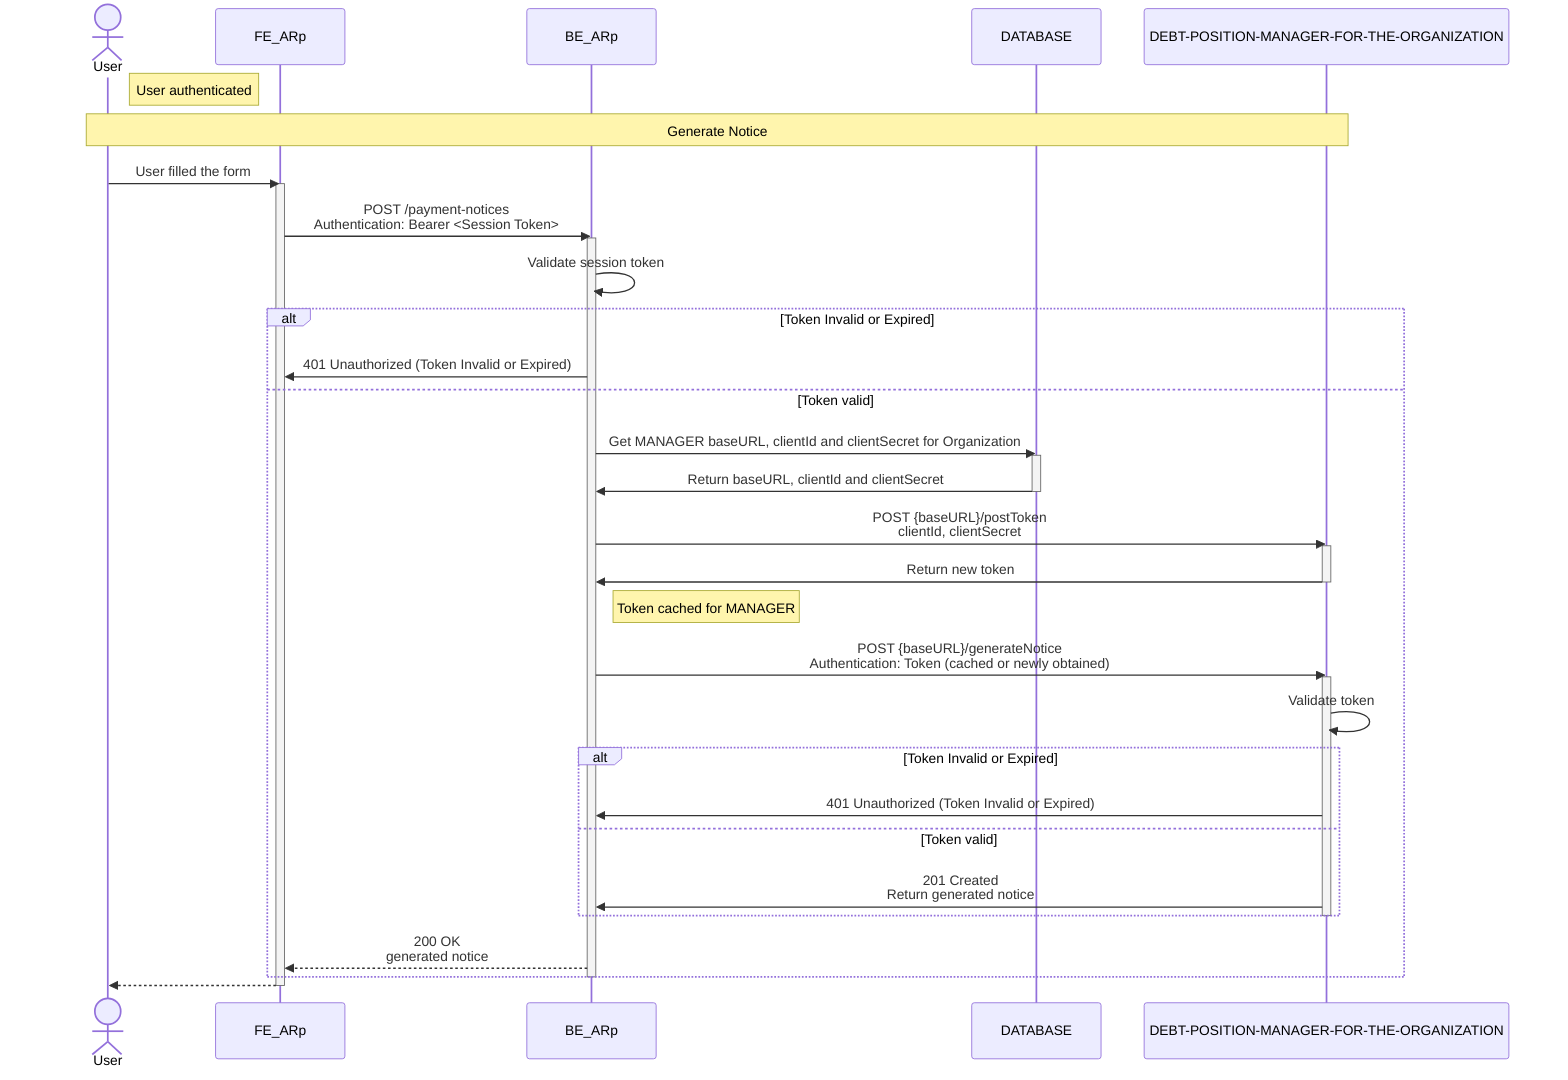 sequenceDiagram

actor User
participant FE_ARp
participant BE_ARp
participant DB as DATABASE
participant MANAGER as DEBT-POSITION-MANAGER-FOR-THE-ORGANIZATION

note right of User: User authenticated
note over User, MANAGER : Generate Notice
User ->> FE_ARp : User filled the form
activate FE_ARp
    FE_ARp ->> BE_ARp : POST /payment-notices <br> Authentication: Bearer <Session Token>
    activate BE_ARp
        BE_ARp ->> BE_ARp : Validate session token
        alt Token Invalid or Expired
            BE_ARp ->> FE_ARp : 401 Unauthorized (Token Invalid or Expired)
        else Token valid
            BE_ARp ->> DB : Get MANAGER baseURL, clientId and clientSecret for Organization

            activate DB
                DB ->> BE_ARp : Return baseURL, clientId and clientSecret
            deactivate DB

            BE_ARp ->> MANAGER : POST {baseURL}/postToken <br> clientId, clientSecret
            activate MANAGER
                MANAGER ->> BE_ARp : Return new token
            deactivate MANAGER
            note right of BE_ARp : Token cached for MANAGER

            BE_ARp ->> MANAGER : POST {baseURL}/generateNotice <br> Authentication: Token (cached or newly obtained)
            activate MANAGER
                MANAGER ->> MANAGER: Validate token
                alt Token Invalid or Expired
                    MANAGER ->> BE_ARp : 401 Unauthorized (Token Invalid or Expired)
                else Token valid
                    MANAGER ->> BE_ARp : 201 Created <br> Return generated notice
                end
            deactivate MANAGER

            BE_ARp -->> FE_ARp : 200 OK <br> generated notice
        end
    deactivate BE_ARp
    FE_ARp -->> User: #
deactivate FE_ARp
